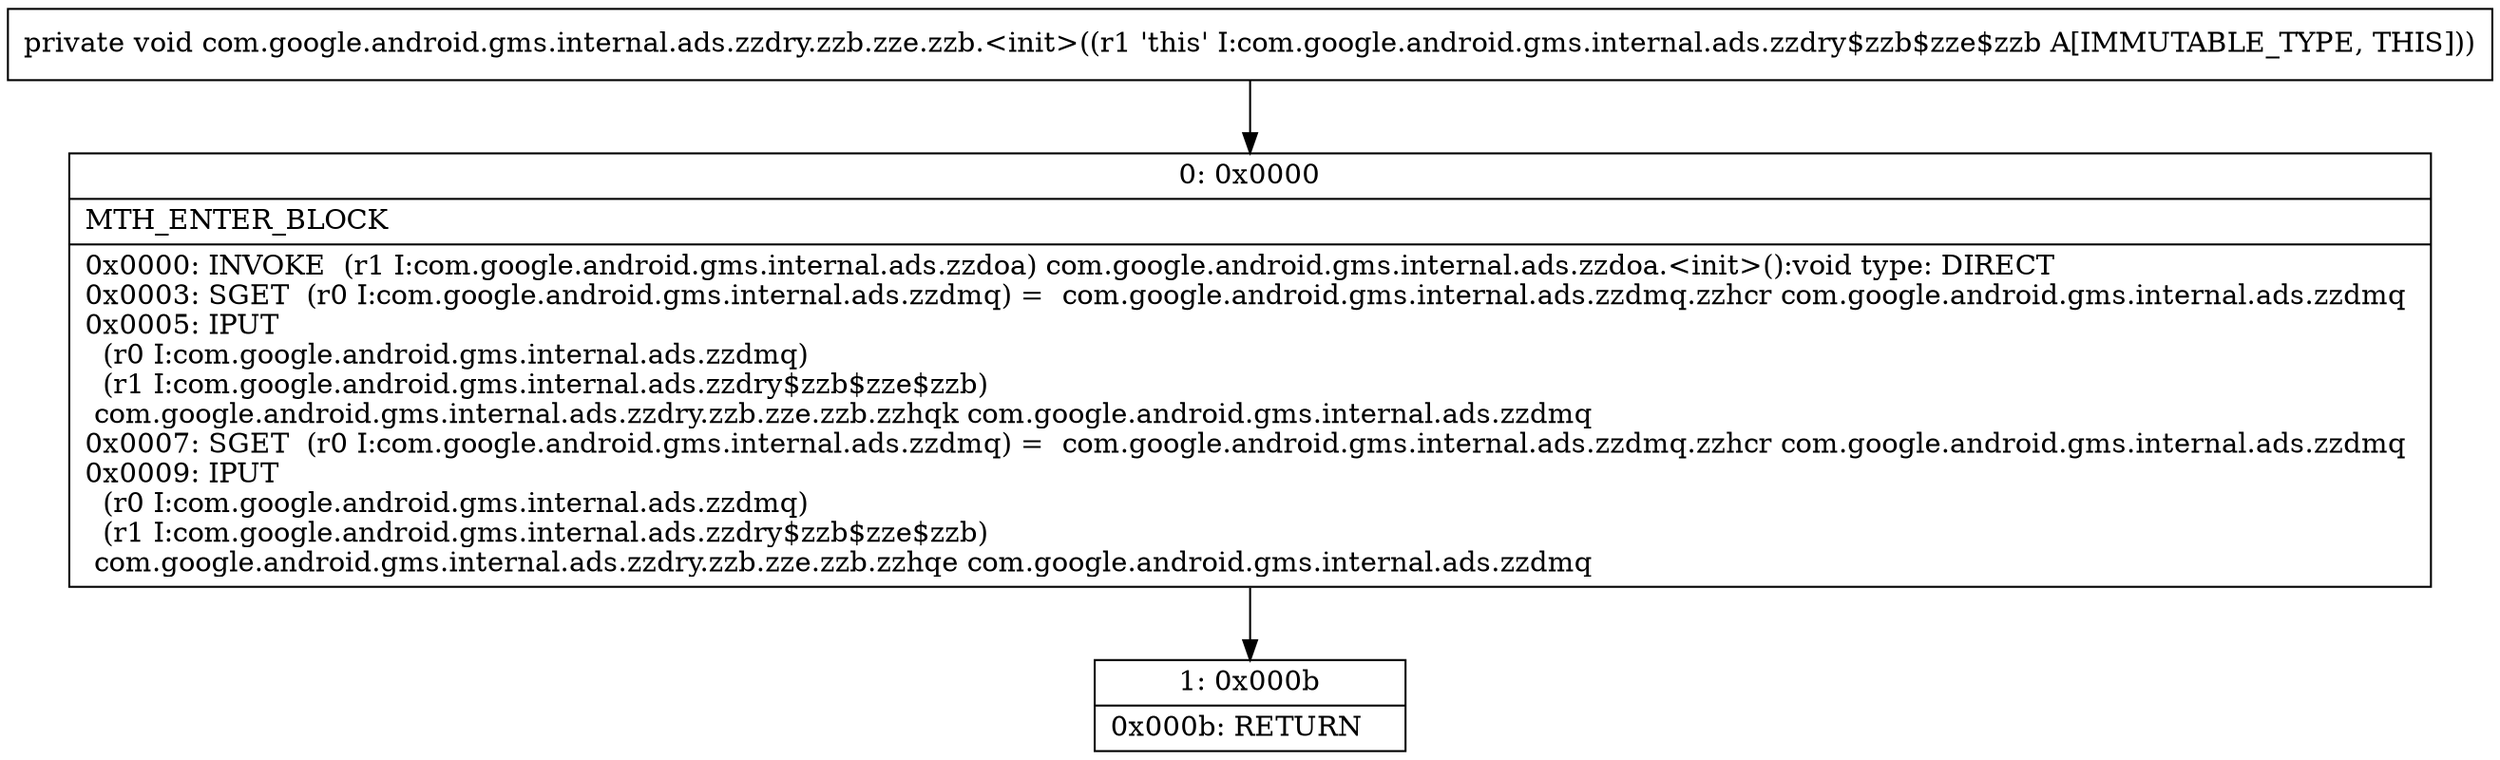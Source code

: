 digraph "CFG forcom.google.android.gms.internal.ads.zzdry.zzb.zze.zzb.\<init\>()V" {
Node_0 [shape=record,label="{0\:\ 0x0000|MTH_ENTER_BLOCK\l|0x0000: INVOKE  (r1 I:com.google.android.gms.internal.ads.zzdoa) com.google.android.gms.internal.ads.zzdoa.\<init\>():void type: DIRECT \l0x0003: SGET  (r0 I:com.google.android.gms.internal.ads.zzdmq) =  com.google.android.gms.internal.ads.zzdmq.zzhcr com.google.android.gms.internal.ads.zzdmq \l0x0005: IPUT  \l  (r0 I:com.google.android.gms.internal.ads.zzdmq)\l  (r1 I:com.google.android.gms.internal.ads.zzdry$zzb$zze$zzb)\l com.google.android.gms.internal.ads.zzdry.zzb.zze.zzb.zzhqk com.google.android.gms.internal.ads.zzdmq \l0x0007: SGET  (r0 I:com.google.android.gms.internal.ads.zzdmq) =  com.google.android.gms.internal.ads.zzdmq.zzhcr com.google.android.gms.internal.ads.zzdmq \l0x0009: IPUT  \l  (r0 I:com.google.android.gms.internal.ads.zzdmq)\l  (r1 I:com.google.android.gms.internal.ads.zzdry$zzb$zze$zzb)\l com.google.android.gms.internal.ads.zzdry.zzb.zze.zzb.zzhqe com.google.android.gms.internal.ads.zzdmq \l}"];
Node_1 [shape=record,label="{1\:\ 0x000b|0x000b: RETURN   \l}"];
MethodNode[shape=record,label="{private void com.google.android.gms.internal.ads.zzdry.zzb.zze.zzb.\<init\>((r1 'this' I:com.google.android.gms.internal.ads.zzdry$zzb$zze$zzb A[IMMUTABLE_TYPE, THIS])) }"];
MethodNode -> Node_0;
Node_0 -> Node_1;
}

